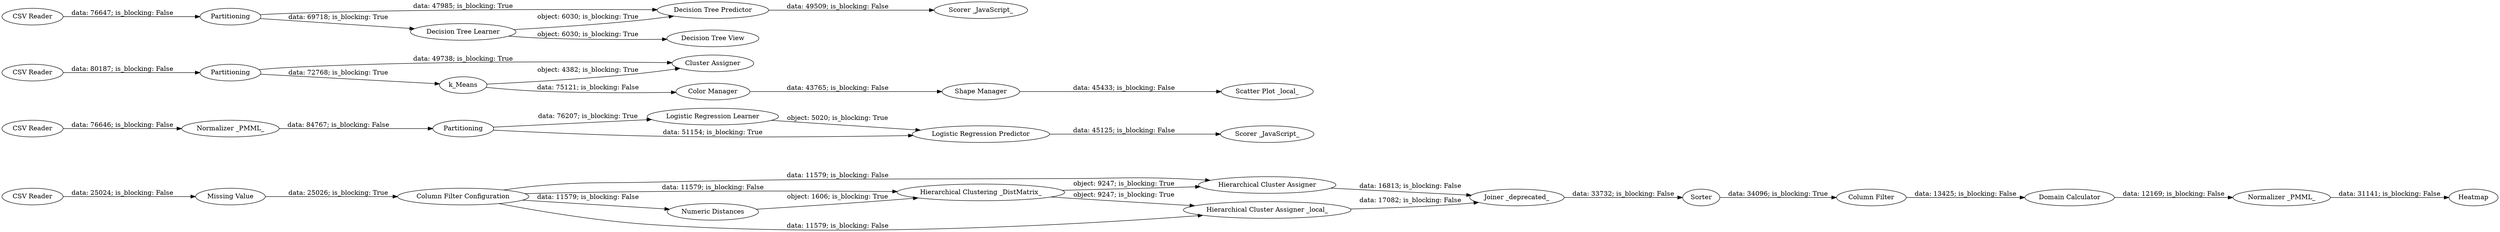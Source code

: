 digraph {
	"587453192303307924_9" [label=Heatmap]
	"587453192303307924_324" [label="Scorer _JavaScript_"]
	"587453192303307924_294" [label=Partitioning]
	"587453192303307924_18" [label="Hierarchical Cluster Assigner"]
	"587453192303307924_316" [label="Normalizer _PMML_"]
	"587453192303307924_44" [label="Joiner _deprecated_"]
	"587453192303307924_6" [label=Partitioning]
	"587453192303307924_30" [label="CSV Reader"]
	"587453192303307924_7" [label="Cluster Assigner"]
	"587453192303307924_45" [label="Column Filter"]
	"587453192303307924_47" [label="CSV Reader"]
	"587453192303307924_5" [label="Scatter Plot _local_"]
	"587453192303307924_17" [label="Hierarchical Clustering _DistMatrix_"]
	"587453192303307924_53" [label="Decision Tree Predictor"]
	"587453192303307924_24" [label=Sorter]
	"587453192303307924_3" [label="Color Manager"]
	"587453192303307924_48" [label="Missing Value"]
	"587453192303307924_40" [label="Domain Calculator"]
	"587453192303307924_46" [label="Column Filter Configuration"]
	"587453192303307924_4" [label="Shape Manager"]
	"587453192303307924_2" [label=k_Means]
	"587453192303307924_29" [label="Scorer _JavaScript_"]
	"587453192303307924_296" [label="Logistic Regression Learner"]
	"587453192303307924_19" [label="Numeric Distances"]
	"587453192303307924_50" [label="CSV Reader"]
	"587453192303307924_49" [label="Normalizer _PMML_"]
	"587453192303307924_54" [label="Decision Tree View"]
	"587453192303307924_323" [label="CSV Reader"]
	"587453192303307924_16" [label=Partitioning]
	"587453192303307924_43" [label="Hierarchical Cluster Assigner _local_"]
	"587453192303307924_322" [label="Logistic Regression Predictor"]
	"587453192303307924_52" [label="Decision Tree Learner"]
	"587453192303307924_316" -> "587453192303307924_294" [label="data: 84767; is_blocking: False"]
	"587453192303307924_52" -> "587453192303307924_54" [label="object: 6030; is_blocking: True"]
	"587453192303307924_47" -> "587453192303307924_48" [label="data: 25024; is_blocking: False"]
	"587453192303307924_2" -> "587453192303307924_3" [label="data: 75121; is_blocking: False"]
	"587453192303307924_6" -> "587453192303307924_2" [label="data: 72768; is_blocking: True"]
	"587453192303307924_52" -> "587453192303307924_53" [label="object: 6030; is_blocking: True"]
	"587453192303307924_44" -> "587453192303307924_24" [label="data: 33732; is_blocking: False"]
	"587453192303307924_50" -> "587453192303307924_6" [label="data: 80187; is_blocking: False"]
	"587453192303307924_4" -> "587453192303307924_5" [label="data: 45433; is_blocking: False"]
	"587453192303307924_19" -> "587453192303307924_17" [label="object: 1606; is_blocking: True"]
	"587453192303307924_322" -> "587453192303307924_324" [label="data: 45125; is_blocking: False"]
	"587453192303307924_53" -> "587453192303307924_29" [label="data: 49509; is_blocking: False"]
	"587453192303307924_2" -> "587453192303307924_7" [label="object: 4382; is_blocking: True"]
	"587453192303307924_45" -> "587453192303307924_40" [label="data: 13425; is_blocking: False"]
	"587453192303307924_296" -> "587453192303307924_322" [label="object: 5020; is_blocking: True"]
	"587453192303307924_6" -> "587453192303307924_7" [label="data: 49738; is_blocking: True"]
	"587453192303307924_17" -> "587453192303307924_18" [label="object: 9247; is_blocking: True"]
	"587453192303307924_17" -> "587453192303307924_43" [label="object: 9247; is_blocking: True"]
	"587453192303307924_46" -> "587453192303307924_43" [label="data: 11579; is_blocking: False"]
	"587453192303307924_46" -> "587453192303307924_18" [label="data: 11579; is_blocking: False"]
	"587453192303307924_48" -> "587453192303307924_46" [label="data: 25026; is_blocking: True"]
	"587453192303307924_294" -> "587453192303307924_296" [label="data: 76207; is_blocking: True"]
	"587453192303307924_43" -> "587453192303307924_44" [label="data: 17082; is_blocking: False"]
	"587453192303307924_40" -> "587453192303307924_49" [label="data: 12169; is_blocking: False"]
	"587453192303307924_49" -> "587453192303307924_9" [label="data: 31141; is_blocking: False"]
	"587453192303307924_30" -> "587453192303307924_16" [label="data: 76647; is_blocking: False"]
	"587453192303307924_294" -> "587453192303307924_322" [label="data: 51154; is_blocking: True"]
	"587453192303307924_46" -> "587453192303307924_17" [label="data: 11579; is_blocking: False"]
	"587453192303307924_16" -> "587453192303307924_52" [label="data: 69718; is_blocking: True"]
	"587453192303307924_323" -> "587453192303307924_316" [label="data: 76646; is_blocking: False"]
	"587453192303307924_16" -> "587453192303307924_53" [label="data: 47985; is_blocking: True"]
	"587453192303307924_3" -> "587453192303307924_4" [label="data: 43765; is_blocking: False"]
	"587453192303307924_18" -> "587453192303307924_44" [label="data: 16813; is_blocking: False"]
	"587453192303307924_46" -> "587453192303307924_19" [label="data: 11579; is_blocking: False"]
	"587453192303307924_24" -> "587453192303307924_45" [label="data: 34096; is_blocking: True"]
	rankdir=LR
}
